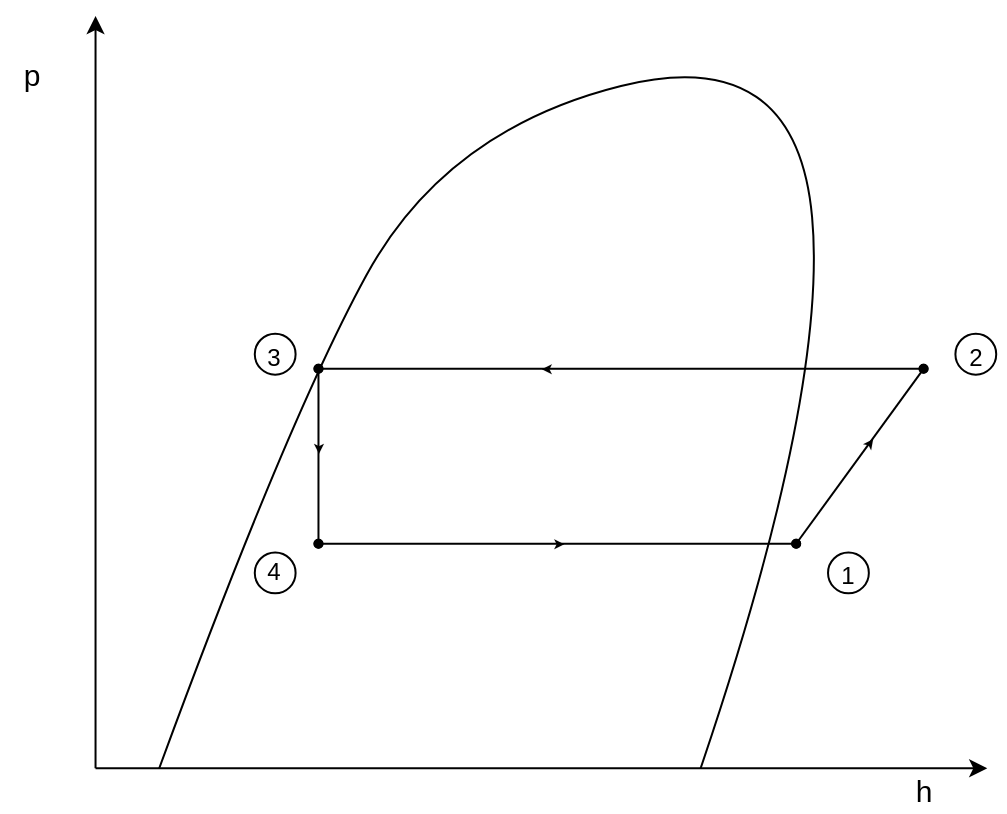 <mxfile version="18.0.3" type="github">
  <diagram id="wVtlZo8cVKPB0jHUhsLX" name="Page-1">
    <mxGraphModel dx="1007" dy="530" grid="1" gridSize="10" guides="1" tooltips="1" connect="1" arrows="1" fold="1" page="1" pageScale="1" pageWidth="350" pageHeight="350" math="0" shadow="0">
      <root>
        <mxCell id="0" />
        <mxCell id="1" parent="0" />
        <mxCell id="7sdMNg0iEnucpyQkNNFq-2" value="" style="group" vertex="1" connectable="0" parent="1">
          <mxGeometry x="10" y="52" width="500" height="398" as="geometry" />
        </mxCell>
        <mxCell id="JLO5sq69580xviN0e8U7-1" value="" style="endArrow=classic;html=1;rounded=0;" parent="7sdMNg0iEnucpyQkNNFq-2" edge="1">
          <mxGeometry width="50" height="50" relative="1" as="geometry">
            <mxPoint x="47.771" y="376.132" as="sourcePoint" />
            <mxPoint x="47.771" as="targetPoint" />
          </mxGeometry>
        </mxCell>
        <mxCell id="JLO5sq69580xviN0e8U7-2" value="" style="endArrow=classic;html=1;rounded=0;" parent="7sdMNg0iEnucpyQkNNFq-2" edge="1">
          <mxGeometry width="50" height="50" relative="1" as="geometry">
            <mxPoint x="47.771" y="376.132" as="sourcePoint" />
            <mxPoint x="493.631" y="376.132" as="targetPoint" />
          </mxGeometry>
        </mxCell>
        <mxCell id="JLO5sq69580xviN0e8U7-3" value="&lt;font style=&quot;font-size: 15px;&quot;&gt;h&lt;/font&gt;" style="text;html=1;strokeColor=none;fillColor=none;align=center;verticalAlign=middle;whiteSpace=wrap;rounded=0;" parent="7sdMNg0iEnucpyQkNNFq-2" vertex="1">
          <mxGeometry x="445.86" y="376.132" width="31.847" height="21.868" as="geometry" />
        </mxCell>
        <mxCell id="JLO5sq69580xviN0e8U7-4" value="&lt;font style=&quot;font-size: 15px;&quot;&gt;p&lt;/font&gt;" style="text;html=1;strokeColor=none;fillColor=none;align=center;verticalAlign=middle;whiteSpace=wrap;rounded=0;" parent="7sdMNg0iEnucpyQkNNFq-2" vertex="1">
          <mxGeometry y="14.579" width="31.847" height="29.158" as="geometry" />
        </mxCell>
        <mxCell id="JLO5sq69580xviN0e8U7-7" value="" style="curved=1;endArrow=none;html=1;rounded=0;endFill=0;" parent="7sdMNg0iEnucpyQkNNFq-2" edge="1">
          <mxGeometry width="50" height="50" relative="1" as="geometry">
            <mxPoint x="79.618" y="376.132" as="sourcePoint" />
            <mxPoint x="350.318" y="376.132" as="targetPoint" />
            <Array as="points">
              <mxPoint x="143.312" y="202.645" />
              <mxPoint x="222.93" y="56.857" />
              <mxPoint x="398.089" y="13.121" />
              <mxPoint x="414.013" y="188.066" />
            </Array>
          </mxGeometry>
        </mxCell>
        <mxCell id="JLO5sq69580xviN0e8U7-13" value="" style="endArrow=oval;html=1;rounded=0;curved=1;endFill=1;startArrow=oval;startFill=1;endSize=4;startSize=4;" parent="7sdMNg0iEnucpyQkNNFq-2" edge="1">
          <mxGeometry width="50" height="50" relative="1" as="geometry">
            <mxPoint x="159.236" y="176.403" as="sourcePoint" />
            <mxPoint x="461.783" y="176.403" as="targetPoint" />
          </mxGeometry>
        </mxCell>
        <mxCell id="JLO5sq69580xviN0e8U7-14" value="" style="endArrow=oval;html=1;rounded=0;curved=1;endFill=1;startArrow=oval;startFill=1;endSize=4;startSize=4;" parent="7sdMNg0iEnucpyQkNNFq-2" edge="1">
          <mxGeometry width="50" height="50" relative="1" as="geometry">
            <mxPoint x="159.236" y="176.403" as="sourcePoint" />
            <mxPoint x="159.236" y="263.875" as="targetPoint" />
          </mxGeometry>
        </mxCell>
        <mxCell id="JLO5sq69580xviN0e8U7-15" value="" style="endArrow=oval;html=1;rounded=0;curved=1;endFill=1;startArrow=oval;startFill=1;endSize=4;startSize=4;entryX=0.15;entryY=0.35;entryDx=0;entryDy=0;entryPerimeter=0;" parent="7sdMNg0iEnucpyQkNNFq-2" edge="1">
          <mxGeometry width="50" height="50" relative="1" as="geometry">
            <mxPoint x="159.236" y="263.875" as="sourcePoint" />
            <mxPoint x="398.089" y="263.875" as="targetPoint" />
          </mxGeometry>
        </mxCell>
        <mxCell id="JLO5sq69580xviN0e8U7-16" value="" style="endArrow=oval;html=1;rounded=0;curved=1;endFill=1;startArrow=oval;startFill=1;endSize=4;startSize=4;" parent="7sdMNg0iEnucpyQkNNFq-2" edge="1">
          <mxGeometry width="50" height="50" relative="1" as="geometry">
            <mxPoint x="461.783" y="176.403" as="sourcePoint" />
            <mxPoint x="398.089" y="263.875" as="targetPoint" />
          </mxGeometry>
        </mxCell>
        <mxCell id="JLO5sq69580xviN0e8U7-22" value="" style="endArrow=classic;html=1;rounded=0;endSize=5;strokeWidth=0;" parent="7sdMNg0iEnucpyQkNNFq-2" edge="1">
          <mxGeometry width="50" height="50" relative="1" as="geometry">
            <mxPoint x="159.236" y="188.066" as="sourcePoint" />
            <mxPoint x="159.236" y="218.681" as="targetPoint" />
          </mxGeometry>
        </mxCell>
        <mxCell id="JLO5sq69580xviN0e8U7-23" value="" style="endArrow=classic;html=1;rounded=0;endSize=5;strokeWidth=0;" parent="7sdMNg0iEnucpyQkNNFq-2" edge="1">
          <mxGeometry width="50" height="50" relative="1" as="geometry">
            <mxPoint x="254.777" y="263.875" as="sourcePoint" />
            <mxPoint x="281.847" y="263.875" as="targetPoint" />
          </mxGeometry>
        </mxCell>
        <mxCell id="JLO5sq69580xviN0e8U7-24" value="" style="endArrow=classic;html=1;rounded=0;endSize=5;strokeWidth=0;" parent="7sdMNg0iEnucpyQkNNFq-2" edge="1">
          <mxGeometry width="50" height="50" relative="1" as="geometry">
            <mxPoint x="415.605" y="239.092" as="sourcePoint" />
            <mxPoint x="436.306" y="211.392" as="targetPoint" />
          </mxGeometry>
        </mxCell>
        <mxCell id="mcuxGvP8ZtwSKULLHQHJ-2" value="" style="endArrow=classic;html=1;rounded=0;endSize=5;strokeWidth=0;" parent="7sdMNg0iEnucpyQkNNFq-2" edge="1">
          <mxGeometry width="50" height="50" relative="1" as="geometry">
            <mxPoint x="334.395" y="176.403" as="sourcePoint" />
            <mxPoint x="270.701" y="176.403" as="targetPoint" />
            <Array as="points">
              <mxPoint x="302.548" y="176.403" />
            </Array>
          </mxGeometry>
        </mxCell>
        <mxCell id="LWV6n7G7lHrfXqdvU4e6-1" value="&lt;font style=&quot;font-size: 12px;&quot;&gt;1&lt;/font&gt;" style="ellipse;whiteSpace=wrap;html=1;aspect=fixed;fontSize=15;strokeWidth=1;" parent="7sdMNg0iEnucpyQkNNFq-2" vertex="1">
          <mxGeometry x="414.013" y="268.249" width="20.41" height="20.41" as="geometry" />
        </mxCell>
        <mxCell id="LWV6n7G7lHrfXqdvU4e6-3" value="&lt;font style=&quot;font-size: 12px;&quot;&gt;2&lt;/font&gt;" style="ellipse;whiteSpace=wrap;html=1;aspect=fixed;fontSize=15;strokeWidth=1;" parent="7sdMNg0iEnucpyQkNNFq-2" vertex="1">
          <mxGeometry x="477.707" y="158.908" width="20.41" height="20.41" as="geometry" />
        </mxCell>
        <mxCell id="LWV6n7G7lHrfXqdvU4e6-4" value="&lt;font style=&quot;font-size: 12px;&quot;&gt;3&lt;/font&gt;" style="ellipse;whiteSpace=wrap;html=1;aspect=fixed;fontSize=15;strokeWidth=1;" parent="7sdMNg0iEnucpyQkNNFq-2" vertex="1">
          <mxGeometry x="127.389" y="158.908" width="20.41" height="20.41" as="geometry" />
        </mxCell>
        <mxCell id="LWV6n7G7lHrfXqdvU4e6-5" value="&lt;div style=&quot;font-size: 12px;&quot;&gt;&lt;font style=&quot;font-size: 12px;&quot;&gt;4&lt;/font&gt;&lt;/div&gt;" style="ellipse;whiteSpace=wrap;html=1;aspect=fixed;fontSize=15;strokeWidth=1;" parent="7sdMNg0iEnucpyQkNNFq-2" vertex="1">
          <mxGeometry x="127.389" y="268.249" width="20.41" height="20.41" as="geometry" />
        </mxCell>
      </root>
    </mxGraphModel>
  </diagram>
</mxfile>
